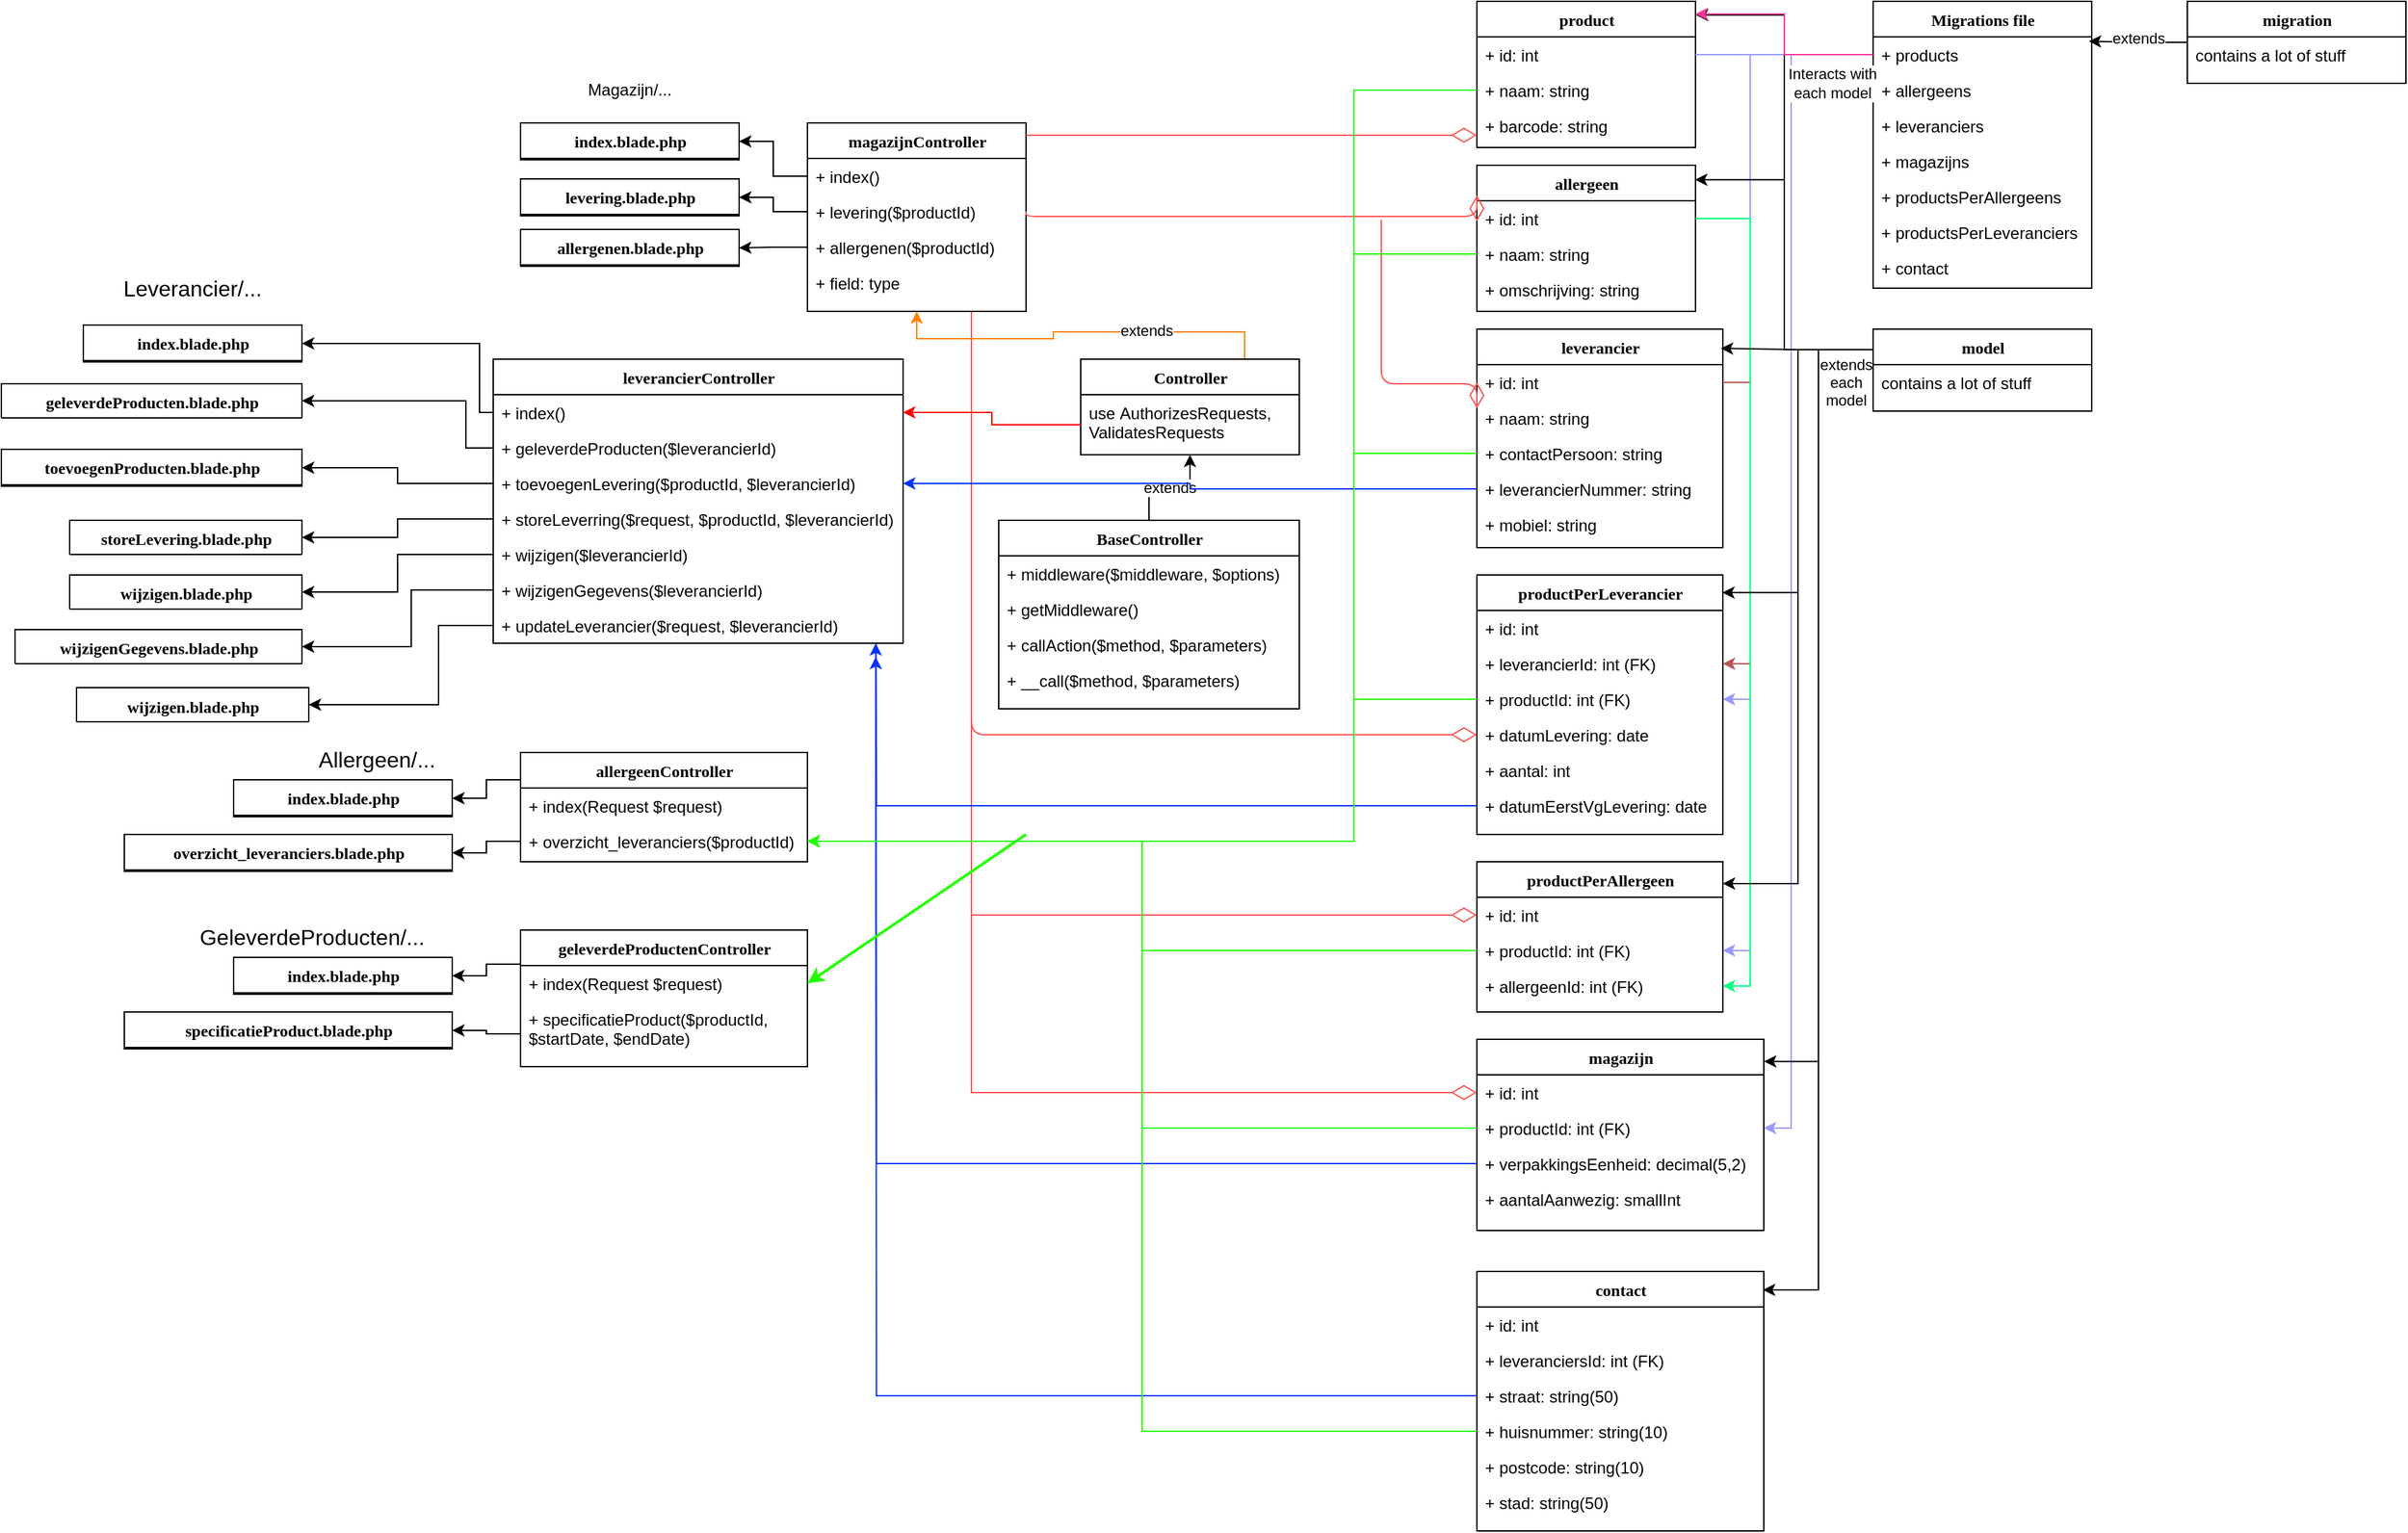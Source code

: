 <mxfile version="24.3.1" type="device">
  <diagram name="Page-1" id="9f46799a-70d6-7492-0946-bef42562c5a5">
    <mxGraphModel dx="3118" dy="1162" grid="1" gridSize="10" guides="1" tooltips="1" connect="1" arrows="1" fold="1" page="1" pageScale="1" pageWidth="1100" pageHeight="850" background="none" math="0" shadow="0">
      <root>
        <mxCell id="0" />
        <mxCell id="1" parent="0" />
        <mxCell id="xGp_RujmoBwHYuxVPwIh-23" style="edgeStyle=orthogonalEdgeStyle;rounded=1;orthogonalLoop=1;jettySize=auto;html=1;exitX=0.75;exitY=1;exitDx=0;exitDy=0;entryX=0;entryY=0.5;entryDx=0;entryDy=0;endArrow=diamondThin;endFill=0;endSize=16;fillColor=#f8cecc;strokeColor=#FF5252;" parent="1" source="78961159f06e98e8-17" target="xGp_RujmoBwHYuxVPwIh-20" edge="1">
          <mxGeometry relative="1" as="geometry" />
        </mxCell>
        <mxCell id="xGp_RujmoBwHYuxVPwIh-32" style="edgeStyle=orthogonalEdgeStyle;rounded=0;orthogonalLoop=1;jettySize=auto;html=1;exitX=0.75;exitY=1;exitDx=0;exitDy=0;endSize=16;endArrow=diamondThin;endFill=0;fillColor=#f8cecc;strokeColor=#FF5252;" parent="1" source="78961159f06e98e8-17" target="xGp_RujmoBwHYuxVPwIh-27" edge="1">
          <mxGeometry relative="1" as="geometry" />
        </mxCell>
        <mxCell id="xGp_RujmoBwHYuxVPwIh-40" style="edgeStyle=orthogonalEdgeStyle;rounded=0;orthogonalLoop=1;jettySize=auto;html=1;exitX=0.75;exitY=1;exitDx=0;exitDy=0;entryX=0;entryY=0.5;entryDx=0;entryDy=0;endSize=16;endArrow=diamondThin;endFill=0;fillColor=#f8cecc;strokeColor=#FF5252;" parent="1" source="78961159f06e98e8-17" target="xGp_RujmoBwHYuxVPwIh-36" edge="1">
          <mxGeometry relative="1" as="geometry" />
        </mxCell>
        <mxCell id="78961159f06e98e8-17" value="magazijnController" style="swimlane;html=1;fontStyle=1;align=center;verticalAlign=top;childLayout=stackLayout;horizontal=1;startSize=26;horizontalStack=0;resizeParent=1;resizeLast=0;collapsible=1;marginBottom=0;swimlaneFillColor=#ffffff;rounded=0;shadow=0;comic=0;labelBackgroundColor=none;strokeWidth=1;fillColor=none;fontFamily=Verdana;fontSize=12" parent="1" vertex="1">
          <mxGeometry x="-180" y="109" width="160" height="138" as="geometry" />
        </mxCell>
        <mxCell id="78961159f06e98e8-21" value="+ index()" style="text;html=1;strokeColor=none;fillColor=none;align=left;verticalAlign=top;spacingLeft=4;spacingRight=4;whiteSpace=wrap;overflow=hidden;rotatable=0;points=[[0,0.5],[1,0.5]];portConstraint=eastwest;" parent="78961159f06e98e8-17" vertex="1">
          <mxGeometry y="26" width="160" height="26" as="geometry" />
        </mxCell>
        <mxCell id="78961159f06e98e8-23" value="+ levering($productId)" style="text;html=1;strokeColor=none;fillColor=none;align=left;verticalAlign=top;spacingLeft=4;spacingRight=4;whiteSpace=wrap;overflow=hidden;rotatable=0;points=[[0,0.5],[1,0.5]];portConstraint=eastwest;" parent="78961159f06e98e8-17" vertex="1">
          <mxGeometry y="52" width="160" height="26" as="geometry" />
        </mxCell>
        <mxCell id="78961159f06e98e8-25" value="+&amp;nbsp;allergenen($productId)" style="text;html=1;strokeColor=none;fillColor=none;align=left;verticalAlign=top;spacingLeft=4;spacingRight=4;whiteSpace=wrap;overflow=hidden;rotatable=0;points=[[0,0.5],[1,0.5]];portConstraint=eastwest;" parent="78961159f06e98e8-17" vertex="1">
          <mxGeometry y="78" width="160" height="26" as="geometry" />
        </mxCell>
        <mxCell id="78961159f06e98e8-24" value="+ field: type" style="text;html=1;strokeColor=none;fillColor=none;align=left;verticalAlign=top;spacingLeft=4;spacingRight=4;whiteSpace=wrap;overflow=hidden;rotatable=0;points=[[0,0.5],[1,0.5]];portConstraint=eastwest;" parent="78961159f06e98e8-17" vertex="1">
          <mxGeometry y="104" width="160" height="26" as="geometry" />
        </mxCell>
        <mxCell id="78961159f06e98e8-30" value="product" style="swimlane;html=1;fontStyle=1;align=center;verticalAlign=top;childLayout=stackLayout;horizontal=1;startSize=26;horizontalStack=0;resizeParent=1;resizeLast=0;collapsible=1;marginBottom=0;swimlaneFillColor=#ffffff;rounded=0;shadow=0;comic=0;labelBackgroundColor=none;strokeWidth=1;fillColor=none;fontFamily=Verdana;fontSize=12" parent="1" vertex="1">
          <mxGeometry x="310" y="20" width="160" height="107" as="geometry" />
        </mxCell>
        <mxCell id="78961159f06e98e8-31" value="+ id: int" style="text;html=1;strokeColor=none;fillColor=none;align=left;verticalAlign=top;spacingLeft=4;spacingRight=4;whiteSpace=wrap;overflow=hidden;rotatable=0;points=[[0,0.5],[1,0.5]];portConstraint=eastwest;" parent="78961159f06e98e8-30" vertex="1">
          <mxGeometry y="26" width="160" height="26" as="geometry" />
        </mxCell>
        <mxCell id="78961159f06e98e8-32" value="+ naam: string" style="text;html=1;strokeColor=none;fillColor=none;align=left;verticalAlign=top;spacingLeft=4;spacingRight=4;whiteSpace=wrap;overflow=hidden;rotatable=0;points=[[0,0.5],[1,0.5]];portConstraint=eastwest;" parent="78961159f06e98e8-30" vertex="1">
          <mxGeometry y="52" width="160" height="26" as="geometry" />
        </mxCell>
        <mxCell id="78961159f06e98e8-33" value="+ barcode: string" style="text;html=1;strokeColor=none;fillColor=none;align=left;verticalAlign=top;spacingLeft=4;spacingRight=4;whiteSpace=wrap;overflow=hidden;rotatable=0;points=[[0,0.5],[1,0.5]];portConstraint=eastwest;" parent="78961159f06e98e8-30" vertex="1">
          <mxGeometry y="78" width="160" height="26" as="geometry" />
        </mxCell>
        <mxCell id="78961159f06e98e8-121" style="edgeStyle=elbowEdgeStyle;html=1;labelBackgroundColor=none;startFill=0;startSize=8;endArrow=diamondThin;endFill=0;endSize=16;fontFamily=Verdana;fontSize=12;elbow=vertical;fillColor=#f8cecc;strokeColor=#FF5252;" parent="1" source="78961159f06e98e8-17" target="78961159f06e98e8-30" edge="1">
          <mxGeometry relative="1" as="geometry">
            <mxPoint x="250" y="259.882" as="sourcePoint" />
          </mxGeometry>
        </mxCell>
        <mxCell id="xGp_RujmoBwHYuxVPwIh-2" value="allergeen" style="swimlane;html=1;fontStyle=1;align=center;verticalAlign=top;childLayout=stackLayout;horizontal=1;startSize=26;horizontalStack=0;resizeParent=1;resizeLast=0;collapsible=1;marginBottom=0;swimlaneFillColor=#ffffff;rounded=0;shadow=0;comic=0;labelBackgroundColor=none;strokeWidth=1;fillColor=none;fontFamily=Verdana;fontSize=12" parent="1" vertex="1">
          <mxGeometry x="310" y="140" width="160" height="107" as="geometry" />
        </mxCell>
        <mxCell id="xGp_RujmoBwHYuxVPwIh-3" value="+ id: int" style="text;html=1;strokeColor=none;fillColor=none;align=left;verticalAlign=top;spacingLeft=4;spacingRight=4;whiteSpace=wrap;overflow=hidden;rotatable=0;points=[[0,0.5],[1,0.5]];portConstraint=eastwest;" parent="xGp_RujmoBwHYuxVPwIh-2" vertex="1">
          <mxGeometry y="26" width="160" height="26" as="geometry" />
        </mxCell>
        <mxCell id="xGp_RujmoBwHYuxVPwIh-4" value="+ naam: string" style="text;html=1;strokeColor=none;fillColor=none;align=left;verticalAlign=top;spacingLeft=4;spacingRight=4;whiteSpace=wrap;overflow=hidden;rotatable=0;points=[[0,0.5],[1,0.5]];portConstraint=eastwest;" parent="xGp_RujmoBwHYuxVPwIh-2" vertex="1">
          <mxGeometry y="52" width="160" height="26" as="geometry" />
        </mxCell>
        <mxCell id="xGp_RujmoBwHYuxVPwIh-5" value="+ omschrijving: string" style="text;html=1;strokeColor=none;fillColor=none;align=left;verticalAlign=top;spacingLeft=4;spacingRight=4;whiteSpace=wrap;overflow=hidden;rotatable=0;points=[[0,0.5],[1,0.5]];portConstraint=eastwest;" parent="xGp_RujmoBwHYuxVPwIh-2" vertex="1">
          <mxGeometry y="78" width="160" height="26" as="geometry" />
        </mxCell>
        <mxCell id="xGp_RujmoBwHYuxVPwIh-8" style="edgeStyle=elbowEdgeStyle;html=1;labelBackgroundColor=none;startFill=0;startSize=8;endArrow=diamondThin;endFill=0;endSize=16;fontFamily=Verdana;fontSize=12;elbow=vertical;exitX=1;exitY=0.5;exitDx=0;exitDy=0;fillColor=#f8cecc;strokeColor=#FF5252;" parent="1" source="78961159f06e98e8-23" edge="1">
          <mxGeometry relative="1" as="geometry">
            <mxPoint x="250" y="181.08" as="sourcePoint" />
            <mxPoint x="310" y="181.08" as="targetPoint" />
          </mxGeometry>
        </mxCell>
        <mxCell id="xGp_RujmoBwHYuxVPwIh-9" value="leverancier" style="swimlane;html=1;fontStyle=1;align=center;verticalAlign=top;childLayout=stackLayout;horizontal=1;startSize=26;horizontalStack=0;resizeParent=1;resizeLast=0;collapsible=1;marginBottom=0;swimlaneFillColor=#ffffff;rounded=0;shadow=0;comic=0;labelBackgroundColor=none;strokeWidth=1;fillColor=none;fontFamily=Verdana;fontSize=12" parent="1" vertex="1">
          <mxGeometry x="310" y="260" width="180" height="160" as="geometry" />
        </mxCell>
        <mxCell id="xGp_RujmoBwHYuxVPwIh-10" value="+ id: int" style="text;html=1;strokeColor=none;fillColor=none;align=left;verticalAlign=top;spacingLeft=4;spacingRight=4;whiteSpace=wrap;overflow=hidden;rotatable=0;points=[[0,0.5],[1,0.5]];portConstraint=eastwest;" parent="xGp_RujmoBwHYuxVPwIh-9" vertex="1">
          <mxGeometry y="26" width="180" height="26" as="geometry" />
        </mxCell>
        <mxCell id="xGp_RujmoBwHYuxVPwIh-11" value="+ naam: string" style="text;html=1;strokeColor=none;fillColor=none;align=left;verticalAlign=top;spacingLeft=4;spacingRight=4;whiteSpace=wrap;overflow=hidden;rotatable=0;points=[[0,0.5],[1,0.5]];portConstraint=eastwest;" parent="xGp_RujmoBwHYuxVPwIh-9" vertex="1">
          <mxGeometry y="52" width="180" height="26" as="geometry" />
        </mxCell>
        <mxCell id="xGp_RujmoBwHYuxVPwIh-12" value="+ contactPersoon: string" style="text;html=1;strokeColor=none;fillColor=none;align=left;verticalAlign=top;spacingLeft=4;spacingRight=4;whiteSpace=wrap;overflow=hidden;rotatable=0;points=[[0,0.5],[1,0.5]];portConstraint=eastwest;" parent="xGp_RujmoBwHYuxVPwIh-9" vertex="1">
          <mxGeometry y="78" width="180" height="26" as="geometry" />
        </mxCell>
        <mxCell id="xGp_RujmoBwHYuxVPwIh-14" value="+ leverancierNummer: string" style="text;html=1;strokeColor=none;fillColor=none;align=left;verticalAlign=top;spacingLeft=4;spacingRight=4;whiteSpace=wrap;overflow=hidden;rotatable=0;points=[[0,0.5],[1,0.5]];portConstraint=eastwest;" parent="xGp_RujmoBwHYuxVPwIh-9" vertex="1">
          <mxGeometry y="104" width="180" height="26" as="geometry" />
        </mxCell>
        <mxCell id="xGp_RujmoBwHYuxVPwIh-15" value="+ mobiel: string" style="text;html=1;strokeColor=none;fillColor=none;align=left;verticalAlign=top;spacingLeft=4;spacingRight=4;whiteSpace=wrap;overflow=hidden;rotatable=0;points=[[0,0.5],[1,0.5]];portConstraint=eastwest;" parent="xGp_RujmoBwHYuxVPwIh-9" vertex="1">
          <mxGeometry y="130" width="180" height="26" as="geometry" />
        </mxCell>
        <mxCell id="xGp_RujmoBwHYuxVPwIh-13" style="edgeStyle=elbowEdgeStyle;html=1;labelBackgroundColor=none;startFill=0;startSize=8;endArrow=diamondThin;endFill=0;endSize=16;fontFamily=Verdana;fontSize=12;elbow=vertical;entryX=0;entryY=0.5;entryDx=0;entryDy=0;fillColor=#f8cecc;strokeColor=#FF5252;" parent="1" target="xGp_RujmoBwHYuxVPwIh-10" edge="1">
          <mxGeometry relative="1" as="geometry">
            <mxPoint x="240" y="180" as="sourcePoint" />
            <mxPoint x="300" y="221" as="targetPoint" />
            <Array as="points">
              <mxPoint x="260" y="300" />
            </Array>
          </mxGeometry>
        </mxCell>
        <mxCell id="xGp_RujmoBwHYuxVPwIh-16" value="productPerLeverancier" style="swimlane;html=1;fontStyle=1;align=center;verticalAlign=top;childLayout=stackLayout;horizontal=1;startSize=26;horizontalStack=0;resizeParent=1;resizeLast=0;collapsible=1;marginBottom=0;swimlaneFillColor=#ffffff;rounded=0;shadow=0;comic=0;labelBackgroundColor=none;strokeWidth=1;fillColor=none;fontFamily=Verdana;fontSize=12" parent="1" vertex="1">
          <mxGeometry x="310" y="440" width="180" height="190" as="geometry" />
        </mxCell>
        <mxCell id="xGp_RujmoBwHYuxVPwIh-17" value="+ id: int" style="text;html=1;strokeColor=none;fillColor=none;align=left;verticalAlign=top;spacingLeft=4;spacingRight=4;whiteSpace=wrap;overflow=hidden;rotatable=0;points=[[0,0.5],[1,0.5]];portConstraint=eastwest;" parent="xGp_RujmoBwHYuxVPwIh-16" vertex="1">
          <mxGeometry y="26" width="180" height="26" as="geometry" />
        </mxCell>
        <mxCell id="xGp_RujmoBwHYuxVPwIh-18" value="+ leverancierId: int (FK)" style="text;html=1;strokeColor=none;fillColor=none;align=left;verticalAlign=top;spacingLeft=4;spacingRight=4;whiteSpace=wrap;overflow=hidden;rotatable=0;points=[[0,0.5],[1,0.5]];portConstraint=eastwest;" parent="xGp_RujmoBwHYuxVPwIh-16" vertex="1">
          <mxGeometry y="52" width="180" height="26" as="geometry" />
        </mxCell>
        <mxCell id="xGp_RujmoBwHYuxVPwIh-19" value="+ productId: int (FK)" style="text;html=1;strokeColor=none;fillColor=none;align=left;verticalAlign=top;spacingLeft=4;spacingRight=4;whiteSpace=wrap;overflow=hidden;rotatable=0;points=[[0,0.5],[1,0.5]];portConstraint=eastwest;" parent="xGp_RujmoBwHYuxVPwIh-16" vertex="1">
          <mxGeometry y="78" width="180" height="26" as="geometry" />
        </mxCell>
        <mxCell id="xGp_RujmoBwHYuxVPwIh-20" value="+ datumLevering: date" style="text;html=1;strokeColor=none;fillColor=none;align=left;verticalAlign=top;spacingLeft=4;spacingRight=4;whiteSpace=wrap;overflow=hidden;rotatable=0;points=[[0,0.5],[1,0.5]];portConstraint=eastwest;" parent="xGp_RujmoBwHYuxVPwIh-16" vertex="1">
          <mxGeometry y="104" width="180" height="26" as="geometry" />
        </mxCell>
        <mxCell id="xGp_RujmoBwHYuxVPwIh-21" value="+ aantal: int" style="text;html=1;strokeColor=none;fillColor=none;align=left;verticalAlign=top;spacingLeft=4;spacingRight=4;whiteSpace=wrap;overflow=hidden;rotatable=0;points=[[0,0.5],[1,0.5]];portConstraint=eastwest;" parent="xGp_RujmoBwHYuxVPwIh-16" vertex="1">
          <mxGeometry y="130" width="180" height="26" as="geometry" />
        </mxCell>
        <mxCell id="QDwGfWychzL0C4eUFylp-11" style="edgeStyle=orthogonalEdgeStyle;rounded=0;orthogonalLoop=1;jettySize=auto;html=1;exitX=0;exitY=0.5;exitDx=0;exitDy=0;strokeColor=#0033ff;" parent="xGp_RujmoBwHYuxVPwIh-16" source="xGp_RujmoBwHYuxVPwIh-22" edge="1">
          <mxGeometry relative="1" as="geometry">
            <mxPoint x="-440" y="-20" as="targetPoint" />
          </mxGeometry>
        </mxCell>
        <mxCell id="xGp_RujmoBwHYuxVPwIh-22" value="+ datumEerstVgLevering: date" style="text;html=1;strokeColor=none;fillColor=none;align=left;verticalAlign=top;spacingLeft=4;spacingRight=4;whiteSpace=wrap;overflow=hidden;rotatable=0;points=[[0,0.5],[1,0.5]];portConstraint=eastwest;" parent="xGp_RujmoBwHYuxVPwIh-16" vertex="1">
          <mxGeometry y="156" width="180" height="26" as="geometry" />
        </mxCell>
        <mxCell id="xGp_RujmoBwHYuxVPwIh-24" style="edgeStyle=orthogonalEdgeStyle;rounded=0;orthogonalLoop=1;jettySize=auto;html=1;exitX=1;exitY=0.5;exitDx=0;exitDy=0;entryX=1;entryY=0.5;entryDx=0;entryDy=0;fillColor=#f8cecc;strokeColor=#b85450;" parent="1" source="xGp_RujmoBwHYuxVPwIh-10" target="xGp_RujmoBwHYuxVPwIh-18" edge="1">
          <mxGeometry relative="1" as="geometry" />
        </mxCell>
        <mxCell id="xGp_RujmoBwHYuxVPwIh-25" style="edgeStyle=orthogonalEdgeStyle;rounded=0;orthogonalLoop=1;jettySize=auto;html=1;exitX=1;exitY=0.5;exitDx=0;exitDy=0;entryX=1;entryY=0.5;entryDx=0;entryDy=0;strokeColor=#9999FF;" parent="1" source="78961159f06e98e8-31" target="xGp_RujmoBwHYuxVPwIh-19" edge="1">
          <mxGeometry relative="1" as="geometry" />
        </mxCell>
        <mxCell id="xGp_RujmoBwHYuxVPwIh-26" value="productPerAllergeen" style="swimlane;html=1;fontStyle=1;align=center;verticalAlign=top;childLayout=stackLayout;horizontal=1;startSize=26;horizontalStack=0;resizeParent=1;resizeLast=0;collapsible=1;marginBottom=0;swimlaneFillColor=#ffffff;rounded=0;shadow=0;comic=0;labelBackgroundColor=none;strokeWidth=1;fillColor=none;fontFamily=Verdana;fontSize=12" parent="1" vertex="1">
          <mxGeometry x="310" y="650" width="180" height="110" as="geometry" />
        </mxCell>
        <mxCell id="xGp_RujmoBwHYuxVPwIh-27" value="+ id: int" style="text;html=1;strokeColor=none;fillColor=none;align=left;verticalAlign=top;spacingLeft=4;spacingRight=4;whiteSpace=wrap;overflow=hidden;rotatable=0;points=[[0,0.5],[1,0.5]];portConstraint=eastwest;" parent="xGp_RujmoBwHYuxVPwIh-26" vertex="1">
          <mxGeometry y="26" width="180" height="26" as="geometry" />
        </mxCell>
        <mxCell id="xGp_RujmoBwHYuxVPwIh-28" value="+ productId: int (FK)" style="text;html=1;strokeColor=none;fillColor=none;align=left;verticalAlign=top;spacingLeft=4;spacingRight=4;whiteSpace=wrap;overflow=hidden;rotatable=0;points=[[0,0.5],[1,0.5]];portConstraint=eastwest;" parent="xGp_RujmoBwHYuxVPwIh-26" vertex="1">
          <mxGeometry y="52" width="180" height="26" as="geometry" />
        </mxCell>
        <mxCell id="xGp_RujmoBwHYuxVPwIh-29" value="+ allergeenId: int (FK)" style="text;html=1;strokeColor=none;fillColor=none;align=left;verticalAlign=top;spacingLeft=4;spacingRight=4;whiteSpace=wrap;overflow=hidden;rotatable=0;points=[[0,0.5],[1,0.5]];portConstraint=eastwest;" parent="xGp_RujmoBwHYuxVPwIh-26" vertex="1">
          <mxGeometry y="78" width="180" height="26" as="geometry" />
        </mxCell>
        <mxCell id="xGp_RujmoBwHYuxVPwIh-33" style="edgeStyle=orthogonalEdgeStyle;rounded=0;orthogonalLoop=1;jettySize=auto;html=1;exitX=1;exitY=0.5;exitDx=0;exitDy=0;entryX=1;entryY=0.5;entryDx=0;entryDy=0;strokeColor=#9999FF;" parent="1" source="78961159f06e98e8-31" target="xGp_RujmoBwHYuxVPwIh-28" edge="1">
          <mxGeometry relative="1" as="geometry" />
        </mxCell>
        <mxCell id="xGp_RujmoBwHYuxVPwIh-34" style="edgeStyle=orthogonalEdgeStyle;rounded=0;orthogonalLoop=1;jettySize=auto;html=1;exitX=1;exitY=0.5;exitDx=0;exitDy=0;entryX=1;entryY=0.5;entryDx=0;entryDy=0;strokeColor=#00FF80;" parent="1" source="xGp_RujmoBwHYuxVPwIh-3" target="xGp_RujmoBwHYuxVPwIh-29" edge="1">
          <mxGeometry relative="1" as="geometry" />
        </mxCell>
        <mxCell id="xGp_RujmoBwHYuxVPwIh-35" value="magazijn" style="swimlane;html=1;fontStyle=1;align=center;verticalAlign=top;childLayout=stackLayout;horizontal=1;startSize=26;horizontalStack=0;resizeParent=1;resizeLast=0;collapsible=1;marginBottom=0;swimlaneFillColor=#ffffff;rounded=0;shadow=0;comic=0;labelBackgroundColor=none;strokeWidth=1;fillColor=none;fontFamily=Verdana;fontSize=12" parent="1" vertex="1">
          <mxGeometry x="310" y="780" width="210" height="140" as="geometry" />
        </mxCell>
        <mxCell id="xGp_RujmoBwHYuxVPwIh-36" value="+ id: int" style="text;html=1;strokeColor=none;fillColor=none;align=left;verticalAlign=top;spacingLeft=4;spacingRight=4;whiteSpace=wrap;overflow=hidden;rotatable=0;points=[[0,0.5],[1,0.5]];portConstraint=eastwest;" parent="xGp_RujmoBwHYuxVPwIh-35" vertex="1">
          <mxGeometry y="26" width="210" height="26" as="geometry" />
        </mxCell>
        <mxCell id="xGp_RujmoBwHYuxVPwIh-37" value="+ productId: int (FK)" style="text;html=1;strokeColor=none;fillColor=none;align=left;verticalAlign=top;spacingLeft=4;spacingRight=4;whiteSpace=wrap;overflow=hidden;rotatable=0;points=[[0,0.5],[1,0.5]];portConstraint=eastwest;" parent="xGp_RujmoBwHYuxVPwIh-35" vertex="1">
          <mxGeometry y="52" width="210" height="26" as="geometry" />
        </mxCell>
        <mxCell id="QDwGfWychzL0C4eUFylp-12" style="edgeStyle=orthogonalEdgeStyle;rounded=0;orthogonalLoop=1;jettySize=auto;html=1;exitX=0;exitY=0.5;exitDx=0;exitDy=0;strokeColor=#0033ff;" parent="xGp_RujmoBwHYuxVPwIh-35" source="xGp_RujmoBwHYuxVPwIh-38" edge="1">
          <mxGeometry relative="1" as="geometry">
            <mxPoint x="-440" y="-290" as="targetPoint" />
          </mxGeometry>
        </mxCell>
        <mxCell id="xGp_RujmoBwHYuxVPwIh-38" value="+ verpakkingsEenheid: decimal(5,2)" style="text;html=1;strokeColor=none;fillColor=none;align=left;verticalAlign=top;spacingLeft=4;spacingRight=4;whiteSpace=wrap;overflow=hidden;rotatable=0;points=[[0,0.5],[1,0.5]];portConstraint=eastwest;" parent="xGp_RujmoBwHYuxVPwIh-35" vertex="1">
          <mxGeometry y="78" width="210" height="26" as="geometry" />
        </mxCell>
        <mxCell id="xGp_RujmoBwHYuxVPwIh-39" value="+ aantalAanwezig: smallInt" style="text;html=1;strokeColor=none;fillColor=none;align=left;verticalAlign=top;spacingLeft=4;spacingRight=4;whiteSpace=wrap;overflow=hidden;rotatable=0;points=[[0,0.5],[1,0.5]];portConstraint=eastwest;" parent="xGp_RujmoBwHYuxVPwIh-35" vertex="1">
          <mxGeometry y="104" width="210" height="26" as="geometry" />
        </mxCell>
        <mxCell id="xGp_RujmoBwHYuxVPwIh-41" style="edgeStyle=orthogonalEdgeStyle;rounded=0;orthogonalLoop=1;jettySize=auto;html=1;exitX=1;exitY=0.5;exitDx=0;exitDy=0;entryX=1;entryY=0.5;entryDx=0;entryDy=0;strokeColor=#9999FF;" parent="1" source="78961159f06e98e8-31" target="xGp_RujmoBwHYuxVPwIh-37" edge="1">
          <mxGeometry relative="1" as="geometry" />
        </mxCell>
        <mxCell id="xGp_RujmoBwHYuxVPwIh-42" value="index.blade.php" style="swimlane;html=1;fontStyle=1;align=center;verticalAlign=top;childLayout=stackLayout;horizontal=1;startSize=26;horizontalStack=0;resizeParent=1;resizeLast=0;collapsible=1;marginBottom=0;swimlaneFillColor=#ffffff;rounded=0;shadow=0;comic=0;labelBackgroundColor=none;strokeWidth=1;fillColor=none;fontFamily=Verdana;fontSize=12" parent="1" vertex="1">
          <mxGeometry x="-390" y="109" width="160" height="27" as="geometry" />
        </mxCell>
        <mxCell id="xGp_RujmoBwHYuxVPwIh-47" style="edgeStyle=orthogonalEdgeStyle;rounded=0;orthogonalLoop=1;jettySize=auto;html=1;exitX=0;exitY=0.5;exitDx=0;exitDy=0;entryX=1;entryY=0.5;entryDx=0;entryDy=0;" parent="1" source="78961159f06e98e8-21" target="xGp_RujmoBwHYuxVPwIh-42" edge="1">
          <mxGeometry relative="1" as="geometry" />
        </mxCell>
        <mxCell id="xGp_RujmoBwHYuxVPwIh-49" value="levering.blade.php" style="swimlane;html=1;fontStyle=1;align=center;verticalAlign=top;childLayout=stackLayout;horizontal=1;startSize=26;horizontalStack=0;resizeParent=1;resizeLast=0;collapsible=1;marginBottom=0;swimlaneFillColor=#ffffff;rounded=0;shadow=0;comic=0;labelBackgroundColor=none;strokeWidth=1;fillColor=none;fontFamily=Verdana;fontSize=12" parent="1" vertex="1">
          <mxGeometry x="-390" y="150" width="160" height="27" as="geometry" />
        </mxCell>
        <mxCell id="xGp_RujmoBwHYuxVPwIh-50" value="allergenen.blade.php" style="swimlane;html=1;fontStyle=1;align=center;verticalAlign=top;childLayout=stackLayout;horizontal=1;startSize=26;horizontalStack=0;resizeParent=1;resizeLast=0;collapsible=1;marginBottom=0;swimlaneFillColor=#ffffff;rounded=0;shadow=0;comic=0;labelBackgroundColor=none;strokeWidth=1;fillColor=none;fontFamily=Verdana;fontSize=12" parent="1" vertex="1">
          <mxGeometry x="-390" y="187" width="160" height="27" as="geometry" />
        </mxCell>
        <mxCell id="xGp_RujmoBwHYuxVPwIh-51" style="edgeStyle=orthogonalEdgeStyle;rounded=0;orthogonalLoop=1;jettySize=auto;html=1;exitX=0;exitY=0.5;exitDx=0;exitDy=0;entryX=1;entryY=0.5;entryDx=0;entryDy=0;" parent="1" source="78961159f06e98e8-23" target="xGp_RujmoBwHYuxVPwIh-49" edge="1">
          <mxGeometry relative="1" as="geometry" />
        </mxCell>
        <mxCell id="xGp_RujmoBwHYuxVPwIh-52" style="edgeStyle=orthogonalEdgeStyle;rounded=0;orthogonalLoop=1;jettySize=auto;html=1;exitX=0;exitY=0.5;exitDx=0;exitDy=0;entryX=1;entryY=0.5;entryDx=0;entryDy=0;" parent="1" source="78961159f06e98e8-25" target="xGp_RujmoBwHYuxVPwIh-50" edge="1">
          <mxGeometry relative="1" as="geometry" />
        </mxCell>
        <mxCell id="xGp_RujmoBwHYuxVPwIh-58" style="edgeStyle=orthogonalEdgeStyle;rounded=0;orthogonalLoop=1;jettySize=auto;html=1;exitX=0.75;exitY=0;exitDx=0;exitDy=0;entryX=0.5;entryY=1;entryDx=0;entryDy=0;strokeColor=#FF8000;" parent="1" source="xGp_RujmoBwHYuxVPwIh-53" target="78961159f06e98e8-17" edge="1">
          <mxGeometry relative="1" as="geometry" />
        </mxCell>
        <mxCell id="xGp_RujmoBwHYuxVPwIh-59" value="extends" style="edgeLabel;html=1;align=center;verticalAlign=middle;resizable=0;points=[];" parent="xGp_RujmoBwHYuxVPwIh-58" vertex="1" connectable="0">
          <mxGeometry x="-0.354" y="-1" relative="1" as="geometry">
            <mxPoint as="offset" />
          </mxGeometry>
        </mxCell>
        <mxCell id="xGp_RujmoBwHYuxVPwIh-53" value="Controller" style="swimlane;html=1;fontStyle=1;align=center;verticalAlign=top;childLayout=stackLayout;horizontal=1;startSize=26;horizontalStack=0;resizeParent=1;resizeLast=0;collapsible=1;marginBottom=0;swimlaneFillColor=#ffffff;rounded=0;shadow=0;comic=0;labelBackgroundColor=none;strokeWidth=1;fillColor=none;fontFamily=Verdana;fontSize=12" parent="1" vertex="1">
          <mxGeometry x="20" y="282" width="160" height="70" as="geometry" />
        </mxCell>
        <mxCell id="xGp_RujmoBwHYuxVPwIh-70" value="use&amp;nbsp;AuthorizesRequests,&lt;br&gt;ValidatesRequests" style="text;html=1;strokeColor=none;fillColor=none;align=left;verticalAlign=top;spacingLeft=4;spacingRight=4;whiteSpace=wrap;overflow=hidden;rotatable=0;points=[[0,0.5],[1,0.5]];portConstraint=eastwest;" parent="xGp_RujmoBwHYuxVPwIh-53" vertex="1">
          <mxGeometry y="26" width="160" height="44" as="geometry" />
        </mxCell>
        <mxCell id="xGp_RujmoBwHYuxVPwIh-62" style="edgeStyle=orthogonalEdgeStyle;rounded=0;orthogonalLoop=1;jettySize=auto;html=1;exitX=0.5;exitY=0;exitDx=0;exitDy=0;entryX=0.5;entryY=1;entryDx=0;entryDy=0;" parent="1" source="xGp_RujmoBwHYuxVPwIh-61" target="xGp_RujmoBwHYuxVPwIh-53" edge="1">
          <mxGeometry relative="1" as="geometry" />
        </mxCell>
        <mxCell id="xGp_RujmoBwHYuxVPwIh-63" value="extends" style="edgeLabel;html=1;align=center;verticalAlign=middle;resizable=0;points=[];" parent="xGp_RujmoBwHYuxVPwIh-62" vertex="1" connectable="0">
          <mxGeometry x="-0.002" relative="1" as="geometry">
            <mxPoint as="offset" />
          </mxGeometry>
        </mxCell>
        <mxCell id="xGp_RujmoBwHYuxVPwIh-61" value="BaseController" style="swimlane;html=1;fontStyle=1;align=center;verticalAlign=top;childLayout=stackLayout;horizontal=1;startSize=26;horizontalStack=0;resizeParent=1;resizeLast=0;collapsible=1;marginBottom=0;swimlaneFillColor=#ffffff;rounded=0;shadow=0;comic=0;labelBackgroundColor=none;strokeWidth=1;fillColor=none;fontFamily=Verdana;fontSize=12" parent="1" vertex="1">
          <mxGeometry x="-40" y="400" width="220" height="138" as="geometry" />
        </mxCell>
        <mxCell id="xGp_RujmoBwHYuxVPwIh-65" value="+ middleware($middleware, $options)" style="text;html=1;strokeColor=none;fillColor=none;align=left;verticalAlign=top;spacingLeft=4;spacingRight=4;whiteSpace=wrap;overflow=hidden;rotatable=0;points=[[0,0.5],[1,0.5]];portConstraint=eastwest;" parent="xGp_RujmoBwHYuxVPwIh-61" vertex="1">
          <mxGeometry y="26" width="220" height="26" as="geometry" />
        </mxCell>
        <mxCell id="xGp_RujmoBwHYuxVPwIh-66" value="+&amp;nbsp;getMiddleware&lt;span style=&quot;background-color: initial;&quot;&gt;()&lt;/span&gt;" style="text;html=1;strokeColor=none;fillColor=none;align=left;verticalAlign=top;spacingLeft=4;spacingRight=4;whiteSpace=wrap;overflow=hidden;rotatable=0;points=[[0,0.5],[1,0.5]];portConstraint=eastwest;" parent="xGp_RujmoBwHYuxVPwIh-61" vertex="1">
          <mxGeometry y="52" width="220" height="26" as="geometry" />
        </mxCell>
        <mxCell id="xGp_RujmoBwHYuxVPwIh-67" value="+&amp;nbsp;callAction&lt;span style=&quot;background-color: initial;&quot;&gt;($method, $parameters)&lt;/span&gt;" style="text;html=1;strokeColor=none;fillColor=none;align=left;verticalAlign=top;spacingLeft=4;spacingRight=4;whiteSpace=wrap;overflow=hidden;rotatable=0;points=[[0,0.5],[1,0.5]];portConstraint=eastwest;" parent="xGp_RujmoBwHYuxVPwIh-61" vertex="1">
          <mxGeometry y="78" width="220" height="26" as="geometry" />
        </mxCell>
        <mxCell id="xGp_RujmoBwHYuxVPwIh-68" value="+&amp;nbsp;__call&lt;span style=&quot;background-color: initial;&quot;&gt;($method, $parameters)&lt;/span&gt;" style="text;html=1;strokeColor=none;fillColor=none;align=left;verticalAlign=top;spacingLeft=4;spacingRight=4;whiteSpace=wrap;overflow=hidden;rotatable=0;points=[[0,0.5],[1,0.5]];portConstraint=eastwest;" parent="xGp_RujmoBwHYuxVPwIh-61" vertex="1">
          <mxGeometry y="104" width="220" height="26" as="geometry" />
        </mxCell>
        <mxCell id="xGp_RujmoBwHYuxVPwIh-83" style="edgeStyle=orthogonalEdgeStyle;rounded=0;orthogonalLoop=1;jettySize=auto;html=1;exitX=0;exitY=0.25;exitDx=0;exitDy=0;entryX=1.002;entryY=0.093;entryDx=0;entryDy=0;entryPerimeter=0;" parent="1" source="xGp_RujmoBwHYuxVPwIh-73" target="78961159f06e98e8-30" edge="1">
          <mxGeometry relative="1" as="geometry" />
        </mxCell>
        <mxCell id="xGp_RujmoBwHYuxVPwIh-84" style="edgeStyle=orthogonalEdgeStyle;rounded=0;orthogonalLoop=1;jettySize=auto;html=1;exitX=0;exitY=0.25;exitDx=0;exitDy=0;entryX=0.998;entryY=0.099;entryDx=0;entryDy=0;entryPerimeter=0;" parent="1" source="xGp_RujmoBwHYuxVPwIh-73" target="xGp_RujmoBwHYuxVPwIh-2" edge="1">
          <mxGeometry relative="1" as="geometry" />
        </mxCell>
        <mxCell id="xGp_RujmoBwHYuxVPwIh-85" style="edgeStyle=orthogonalEdgeStyle;rounded=0;orthogonalLoop=1;jettySize=auto;html=1;exitX=0;exitY=0.25;exitDx=0;exitDy=0;entryX=0.992;entryY=0.088;entryDx=0;entryDy=0;entryPerimeter=0;" parent="1" source="xGp_RujmoBwHYuxVPwIh-73" target="xGp_RujmoBwHYuxVPwIh-9" edge="1">
          <mxGeometry relative="1" as="geometry" />
        </mxCell>
        <mxCell id="xGp_RujmoBwHYuxVPwIh-86" style="edgeStyle=orthogonalEdgeStyle;rounded=0;orthogonalLoop=1;jettySize=auto;html=1;exitX=0;exitY=0.25;exitDx=0;exitDy=0;entryX=0.998;entryY=0.068;entryDx=0;entryDy=0;entryPerimeter=0;" parent="1" source="xGp_RujmoBwHYuxVPwIh-73" target="xGp_RujmoBwHYuxVPwIh-16" edge="1">
          <mxGeometry relative="1" as="geometry" />
        </mxCell>
        <mxCell id="xGp_RujmoBwHYuxVPwIh-87" style="edgeStyle=orthogonalEdgeStyle;rounded=0;orthogonalLoop=1;jettySize=auto;html=1;exitX=0;exitY=0.25;exitDx=0;exitDy=0;entryX=1;entryY=0.145;entryDx=0;entryDy=0;entryPerimeter=0;" parent="1" source="xGp_RujmoBwHYuxVPwIh-73" target="xGp_RujmoBwHYuxVPwIh-26" edge="1">
          <mxGeometry relative="1" as="geometry" />
        </mxCell>
        <mxCell id="xGp_RujmoBwHYuxVPwIh-88" style="edgeStyle=orthogonalEdgeStyle;rounded=0;orthogonalLoop=1;jettySize=auto;html=1;exitX=0;exitY=0.25;exitDx=0;exitDy=0;entryX=1.001;entryY=0.116;entryDx=0;entryDy=0;entryPerimeter=0;" parent="1" source="xGp_RujmoBwHYuxVPwIh-73" target="xGp_RujmoBwHYuxVPwIh-35" edge="1">
          <mxGeometry relative="1" as="geometry" />
        </mxCell>
        <mxCell id="xGp_RujmoBwHYuxVPwIh-89" value="extends&lt;div&gt;each&lt;/div&gt;&lt;div&gt;model&lt;/div&gt;" style="edgeLabel;html=1;align=center;verticalAlign=middle;resizable=0;points=[];" parent="xGp_RujmoBwHYuxVPwIh-88" vertex="1" connectable="0">
          <mxGeometry x="-0.934" y="-2" relative="1" as="geometry">
            <mxPoint y="26" as="offset" />
          </mxGeometry>
        </mxCell>
        <mxCell id="q14T2YNb-Sghab3Dd8TT-18" style="edgeStyle=orthogonalEdgeStyle;rounded=0;orthogonalLoop=1;jettySize=auto;html=1;exitX=0;exitY=0.25;exitDx=0;exitDy=0;entryX=0.997;entryY=0.071;entryDx=0;entryDy=0;entryPerimeter=0;" parent="1" source="xGp_RujmoBwHYuxVPwIh-73" target="q14T2YNb-Sghab3Dd8TT-10" edge="1">
          <mxGeometry relative="1" as="geometry" />
        </mxCell>
        <mxCell id="xGp_RujmoBwHYuxVPwIh-73" value="model" style="swimlane;html=1;fontStyle=1;align=center;verticalAlign=top;childLayout=stackLayout;horizontal=1;startSize=26;horizontalStack=0;resizeParent=1;resizeLast=0;collapsible=1;marginBottom=0;swimlaneFillColor=#ffffff;rounded=0;shadow=0;comic=0;labelBackgroundColor=none;strokeWidth=1;fillColor=none;fontFamily=Verdana;fontSize=12" parent="1" vertex="1">
          <mxGeometry x="600" y="260" width="160" height="60" as="geometry" />
        </mxCell>
        <mxCell id="xGp_RujmoBwHYuxVPwIh-74" value="contains a lot of stuff" style="text;html=1;strokeColor=none;fillColor=none;align=left;verticalAlign=top;spacingLeft=4;spacingRight=4;whiteSpace=wrap;overflow=hidden;rotatable=0;points=[[0,0.5],[1,0.5]];portConstraint=eastwest;" parent="xGp_RujmoBwHYuxVPwIh-73" vertex="1">
          <mxGeometry y="26" width="160" height="26" as="geometry" />
        </mxCell>
        <mxCell id="xGp_RujmoBwHYuxVPwIh-90" value="Migrations file" style="swimlane;html=1;fontStyle=1;align=center;verticalAlign=top;childLayout=stackLayout;horizontal=1;startSize=26;horizontalStack=0;resizeParent=1;resizeLast=0;collapsible=1;marginBottom=0;swimlaneFillColor=#ffffff;rounded=0;shadow=0;comic=0;labelBackgroundColor=none;strokeWidth=1;fillColor=none;fontFamily=Verdana;fontSize=12" parent="1" vertex="1">
          <mxGeometry x="600" y="20" width="160" height="210" as="geometry" />
        </mxCell>
        <mxCell id="xGp_RujmoBwHYuxVPwIh-91" value="+ products" style="text;html=1;strokeColor=none;fillColor=none;align=left;verticalAlign=top;spacingLeft=4;spacingRight=4;whiteSpace=wrap;overflow=hidden;rotatable=0;points=[[0,0.5],[1,0.5]];portConstraint=eastwest;" parent="xGp_RujmoBwHYuxVPwIh-90" vertex="1">
          <mxGeometry y="26" width="160" height="26" as="geometry" />
        </mxCell>
        <mxCell id="xGp_RujmoBwHYuxVPwIh-92" value="+ allergeens" style="text;html=1;strokeColor=none;fillColor=none;align=left;verticalAlign=top;spacingLeft=4;spacingRight=4;whiteSpace=wrap;overflow=hidden;rotatable=0;points=[[0,0.5],[1,0.5]];portConstraint=eastwest;" parent="xGp_RujmoBwHYuxVPwIh-90" vertex="1">
          <mxGeometry y="52" width="160" height="26" as="geometry" />
        </mxCell>
        <mxCell id="xGp_RujmoBwHYuxVPwIh-93" value="+ leveranciers" style="text;html=1;strokeColor=none;fillColor=none;align=left;verticalAlign=top;spacingLeft=4;spacingRight=4;whiteSpace=wrap;overflow=hidden;rotatable=0;points=[[0,0.5],[1,0.5]];portConstraint=eastwest;" parent="xGp_RujmoBwHYuxVPwIh-90" vertex="1">
          <mxGeometry y="78" width="160" height="26" as="geometry" />
        </mxCell>
        <mxCell id="xGp_RujmoBwHYuxVPwIh-94" value="+&amp;nbsp;magazijns" style="text;html=1;strokeColor=none;fillColor=none;align=left;verticalAlign=top;spacingLeft=4;spacingRight=4;whiteSpace=wrap;overflow=hidden;rotatable=0;points=[[0,0.5],[1,0.5]];portConstraint=eastwest;" parent="xGp_RujmoBwHYuxVPwIh-90" vertex="1">
          <mxGeometry y="104" width="160" height="26" as="geometry" />
        </mxCell>
        <mxCell id="xGp_RujmoBwHYuxVPwIh-95" value="+&amp;nbsp;productsPerAllergeens" style="text;html=1;strokeColor=none;fillColor=none;align=left;verticalAlign=top;spacingLeft=4;spacingRight=4;whiteSpace=wrap;overflow=hidden;rotatable=0;points=[[0,0.5],[1,0.5]];portConstraint=eastwest;" parent="xGp_RujmoBwHYuxVPwIh-90" vertex="1">
          <mxGeometry y="130" width="160" height="26" as="geometry" />
        </mxCell>
        <mxCell id="xGp_RujmoBwHYuxVPwIh-96" value="+&amp;nbsp;productsPerLeveranciers" style="text;html=1;strokeColor=none;fillColor=none;align=left;verticalAlign=top;spacingLeft=4;spacingRight=4;whiteSpace=wrap;overflow=hidden;rotatable=0;points=[[0,0.5],[1,0.5]];portConstraint=eastwest;" parent="xGp_RujmoBwHYuxVPwIh-90" vertex="1">
          <mxGeometry y="156" width="160" height="26" as="geometry" />
        </mxCell>
        <mxCell id="q14T2YNb-Sghab3Dd8TT-20" value="+ contact" style="text;html=1;strokeColor=none;fillColor=none;align=left;verticalAlign=top;spacingLeft=4;spacingRight=4;whiteSpace=wrap;overflow=hidden;rotatable=0;points=[[0,0.5],[1,0.5]];portConstraint=eastwest;" parent="xGp_RujmoBwHYuxVPwIh-90" vertex="1">
          <mxGeometry y="182" width="160" height="26" as="geometry" />
        </mxCell>
        <mxCell id="xGp_RujmoBwHYuxVPwIh-99" style="edgeStyle=orthogonalEdgeStyle;rounded=0;orthogonalLoop=1;jettySize=auto;html=1;exitX=0;exitY=0.5;exitDx=0;exitDy=0;entryX=0.987;entryY=0.123;entryDx=0;entryDy=0;entryPerimeter=0;" parent="1" source="xGp_RujmoBwHYuxVPwIh-97" target="xGp_RujmoBwHYuxVPwIh-91" edge="1">
          <mxGeometry relative="1" as="geometry" />
        </mxCell>
        <mxCell id="xGp_RujmoBwHYuxVPwIh-100" value="extends" style="edgeLabel;html=1;align=center;verticalAlign=middle;resizable=0;points=[];" parent="xGp_RujmoBwHYuxVPwIh-99" vertex="1" connectable="0">
          <mxGeometry x="0.026" y="-2" relative="1" as="geometry">
            <mxPoint as="offset" />
          </mxGeometry>
        </mxCell>
        <mxCell id="xGp_RujmoBwHYuxVPwIh-97" value="migration" style="swimlane;html=1;fontStyle=1;align=center;verticalAlign=top;childLayout=stackLayout;horizontal=1;startSize=26;horizontalStack=0;resizeParent=1;resizeLast=0;collapsible=1;marginBottom=0;swimlaneFillColor=#ffffff;rounded=0;shadow=0;comic=0;labelBackgroundColor=none;strokeWidth=1;fillColor=none;fontFamily=Verdana;fontSize=12" parent="1" vertex="1">
          <mxGeometry x="830" y="20" width="160" height="60" as="geometry" />
        </mxCell>
        <mxCell id="xGp_RujmoBwHYuxVPwIh-98" value="contains a lot of stuff" style="text;html=1;strokeColor=none;fillColor=none;align=left;verticalAlign=top;spacingLeft=4;spacingRight=4;whiteSpace=wrap;overflow=hidden;rotatable=0;points=[[0,0.5],[1,0.5]];portConstraint=eastwest;" parent="xGp_RujmoBwHYuxVPwIh-97" vertex="1">
          <mxGeometry y="26" width="160" height="26" as="geometry" />
        </mxCell>
        <mxCell id="xGp_RujmoBwHYuxVPwIh-101" style="edgeStyle=orthogonalEdgeStyle;rounded=0;orthogonalLoop=1;jettySize=auto;html=1;exitX=0;exitY=0.5;exitDx=0;exitDy=0;entryX=1;entryY=0.086;entryDx=0;entryDy=0;entryPerimeter=0;strokeColor=#FF3399;" parent="1" source="xGp_RujmoBwHYuxVPwIh-91" target="78961159f06e98e8-30" edge="1">
          <mxGeometry relative="1" as="geometry" />
        </mxCell>
        <mxCell id="xGp_RujmoBwHYuxVPwIh-102" value="Interacts with&lt;br&gt;each model" style="edgeLabel;html=1;align=center;verticalAlign=middle;resizable=0;points=[];" parent="xGp_RujmoBwHYuxVPwIh-101" vertex="1" connectable="0">
          <mxGeometry x="-0.622" y="1" relative="1" as="geometry">
            <mxPoint y="20" as="offset" />
          </mxGeometry>
        </mxCell>
        <mxCell id="QDwGfWychzL0C4eUFylp-1" value="leverancierController" style="swimlane;html=1;fontStyle=1;align=center;verticalAlign=top;childLayout=stackLayout;horizontal=1;startSize=26;horizontalStack=0;resizeParent=1;resizeLast=0;collapsible=1;marginBottom=0;swimlaneFillColor=#ffffff;rounded=0;shadow=0;comic=0;labelBackgroundColor=none;strokeWidth=1;fillColor=none;fontFamily=Verdana;fontSize=12" parent="1" vertex="1">
          <mxGeometry x="-410" y="282" width="300" height="208" as="geometry" />
        </mxCell>
        <mxCell id="QDwGfWychzL0C4eUFylp-2" value="+ index()" style="text;html=1;strokeColor=none;fillColor=none;align=left;verticalAlign=top;spacingLeft=4;spacingRight=4;whiteSpace=wrap;overflow=hidden;rotatable=0;points=[[0,0.5],[1,0.5]];portConstraint=eastwest;" parent="QDwGfWychzL0C4eUFylp-1" vertex="1">
          <mxGeometry y="26" width="300" height="26" as="geometry" />
        </mxCell>
        <mxCell id="QDwGfWychzL0C4eUFylp-3" value="+ geleverdeProducten($leverancierId)" style="text;html=1;strokeColor=none;fillColor=none;align=left;verticalAlign=top;spacingLeft=4;spacingRight=4;whiteSpace=wrap;overflow=hidden;rotatable=0;points=[[0,0.5],[1,0.5]];portConstraint=eastwest;" parent="QDwGfWychzL0C4eUFylp-1" vertex="1">
          <mxGeometry y="52" width="300" height="26" as="geometry" />
        </mxCell>
        <mxCell id="QDwGfWychzL0C4eUFylp-4" value="+ toevoegenLevering($productId, $leverancierId)" style="text;html=1;strokeColor=none;fillColor=none;align=left;verticalAlign=top;spacingLeft=4;spacingRight=4;whiteSpace=wrap;overflow=hidden;rotatable=0;points=[[0,0.5],[1,0.5]];portConstraint=eastwest;" parent="QDwGfWychzL0C4eUFylp-1" vertex="1">
          <mxGeometry y="78" width="300" height="26" as="geometry" />
        </mxCell>
        <mxCell id="QDwGfWychzL0C4eUFylp-5" value="+ storeLeverring($request, $productId, $leverancierId)" style="text;html=1;strokeColor=none;fillColor=none;align=left;verticalAlign=top;spacingLeft=4;spacingRight=4;whiteSpace=wrap;overflow=hidden;rotatable=0;points=[[0,0.5],[1,0.5]];portConstraint=eastwest;" parent="QDwGfWychzL0C4eUFylp-1" vertex="1">
          <mxGeometry y="104" width="300" height="26" as="geometry" />
        </mxCell>
        <mxCell id="q14T2YNb-Sghab3Dd8TT-1" value="+ wijzigen($leverancierId)" style="text;html=1;strokeColor=none;fillColor=none;align=left;verticalAlign=top;spacingLeft=4;spacingRight=4;whiteSpace=wrap;overflow=hidden;rotatable=0;points=[[0,0.5],[1,0.5]];portConstraint=eastwest;" parent="QDwGfWychzL0C4eUFylp-1" vertex="1">
          <mxGeometry y="130" width="300" height="26" as="geometry" />
        </mxCell>
        <mxCell id="q14T2YNb-Sghab3Dd8TT-2" value="+ wijzigenGegevens($leverancierId)" style="text;html=1;strokeColor=none;fillColor=none;align=left;verticalAlign=top;spacingLeft=4;spacingRight=4;whiteSpace=wrap;overflow=hidden;rotatable=0;points=[[0,0.5],[1,0.5]];portConstraint=eastwest;" parent="QDwGfWychzL0C4eUFylp-1" vertex="1">
          <mxGeometry y="156" width="300" height="26" as="geometry" />
        </mxCell>
        <mxCell id="q14T2YNb-Sghab3Dd8TT-3" value="+ updateLeverancier($request, $leverancierId)" style="text;html=1;strokeColor=none;fillColor=none;align=left;verticalAlign=top;spacingLeft=4;spacingRight=4;whiteSpace=wrap;overflow=hidden;rotatable=0;points=[[0,0.5],[1,0.5]];portConstraint=eastwest;" parent="QDwGfWychzL0C4eUFylp-1" vertex="1">
          <mxGeometry y="182" width="300" height="26" as="geometry" />
        </mxCell>
        <mxCell id="QDwGfWychzL0C4eUFylp-7" style="edgeStyle=orthogonalEdgeStyle;rounded=0;orthogonalLoop=1;jettySize=auto;html=1;exitX=0;exitY=0.5;exitDx=0;exitDy=0;entryX=1;entryY=0.5;entryDx=0;entryDy=0;strokeColor=#ff0000;" parent="1" source="xGp_RujmoBwHYuxVPwIh-70" target="QDwGfWychzL0C4eUFylp-2" edge="1">
          <mxGeometry relative="1" as="geometry" />
        </mxCell>
        <mxCell id="QDwGfWychzL0C4eUFylp-10" style="edgeStyle=orthogonalEdgeStyle;rounded=0;orthogonalLoop=1;jettySize=auto;html=1;exitX=0;exitY=0.5;exitDx=0;exitDy=0;entryX=1;entryY=0.5;entryDx=0;entryDy=0;strokeColor=#0033ff;" parent="1" source="xGp_RujmoBwHYuxVPwIh-14" target="QDwGfWychzL0C4eUFylp-4" edge="1">
          <mxGeometry relative="1" as="geometry" />
        </mxCell>
        <mxCell id="QDwGfWychzL0C4eUFylp-13" value="Magazijn/..." style="text;html=1;align=center;verticalAlign=middle;whiteSpace=wrap;rounded=0;" parent="1" vertex="1">
          <mxGeometry x="-360" y="70" width="100" height="30" as="geometry" />
        </mxCell>
        <mxCell id="QDwGfWychzL0C4eUFylp-14" value="index.blade.php" style="swimlane;html=1;fontStyle=1;align=center;verticalAlign=top;childLayout=stackLayout;horizontal=1;startSize=26;horizontalStack=0;resizeParent=1;resizeLast=0;collapsible=1;marginBottom=0;swimlaneFillColor=#ffffff;rounded=0;shadow=0;comic=0;labelBackgroundColor=none;strokeWidth=1;fillColor=none;fontFamily=Verdana;fontSize=12" parent="1" vertex="1">
          <mxGeometry x="-710" y="257" width="160" height="27" as="geometry" />
        </mxCell>
        <mxCell id="QDwGfWychzL0C4eUFylp-15" value="&lt;font style=&quot;font-size: 16px;&quot;&gt;Leverancier/...&lt;/font&gt;" style="text;html=1;align=center;verticalAlign=middle;whiteSpace=wrap;rounded=0;" parent="1" vertex="1">
          <mxGeometry x="-680" y="215" width="100" height="30" as="geometry" />
        </mxCell>
        <mxCell id="QDwGfWychzL0C4eUFylp-16" value="geleverdeProducten.blade.php" style="swimlane;html=1;fontStyle=1;align=center;verticalAlign=top;childLayout=stackLayout;horizontal=1;startSize=26;horizontalStack=0;resizeParent=1;resizeLast=0;collapsible=1;marginBottom=0;swimlaneFillColor=#ffffff;rounded=0;shadow=0;comic=0;labelBackgroundColor=none;strokeWidth=1;fillColor=none;fontFamily=Verdana;fontSize=12" parent="1" vertex="1">
          <mxGeometry x="-770" y="300" width="220" height="25" as="geometry" />
        </mxCell>
        <mxCell id="QDwGfWychzL0C4eUFylp-17" value="toevoegenProducten.blade.php" style="swimlane;html=1;fontStyle=1;align=center;verticalAlign=top;childLayout=stackLayout;horizontal=1;startSize=26;horizontalStack=0;resizeParent=1;resizeLast=0;collapsible=1;marginBottom=0;swimlaneFillColor=#ffffff;rounded=0;shadow=0;comic=0;labelBackgroundColor=none;strokeWidth=1;fillColor=none;fontFamily=Verdana;fontSize=12" parent="1" vertex="1">
          <mxGeometry x="-770" y="348" width="220" height="27" as="geometry" />
        </mxCell>
        <mxCell id="QDwGfWychzL0C4eUFylp-18" value="storeLevering.blade.php" style="swimlane;html=1;fontStyle=1;align=center;verticalAlign=top;childLayout=stackLayout;horizontal=1;startSize=26;horizontalStack=0;resizeParent=1;resizeLast=0;collapsible=1;marginBottom=0;swimlaneFillColor=#ffffff;rounded=0;shadow=0;comic=0;labelBackgroundColor=none;strokeWidth=1;fillColor=none;fontFamily=Verdana;fontSize=12" parent="1" vertex="1">
          <mxGeometry x="-720" y="400" width="170" height="25" as="geometry" />
        </mxCell>
        <mxCell id="QDwGfWychzL0C4eUFylp-20" style="edgeStyle=orthogonalEdgeStyle;rounded=0;orthogonalLoop=1;jettySize=auto;html=1;exitX=0;exitY=0.5;exitDx=0;exitDy=0;entryX=1;entryY=0.5;entryDx=0;entryDy=0;" parent="1" source="QDwGfWychzL0C4eUFylp-2" target="QDwGfWychzL0C4eUFylp-14" edge="1">
          <mxGeometry relative="1" as="geometry">
            <Array as="points">
              <mxPoint x="-420" y="321" />
              <mxPoint x="-420" y="271" />
            </Array>
          </mxGeometry>
        </mxCell>
        <mxCell id="QDwGfWychzL0C4eUFylp-21" style="edgeStyle=orthogonalEdgeStyle;rounded=0;orthogonalLoop=1;jettySize=auto;html=1;exitX=0;exitY=0.5;exitDx=0;exitDy=0;entryX=1;entryY=0.5;entryDx=0;entryDy=0;" parent="1" source="QDwGfWychzL0C4eUFylp-3" target="QDwGfWychzL0C4eUFylp-16" edge="1">
          <mxGeometry relative="1" as="geometry">
            <Array as="points">
              <mxPoint x="-430" y="347" />
              <mxPoint x="-430" y="313" />
            </Array>
          </mxGeometry>
        </mxCell>
        <mxCell id="QDwGfWychzL0C4eUFylp-22" style="edgeStyle=orthogonalEdgeStyle;rounded=0;orthogonalLoop=1;jettySize=auto;html=1;exitX=0;exitY=0.5;exitDx=0;exitDy=0;entryX=1;entryY=0.5;entryDx=0;entryDy=0;" parent="1" source="QDwGfWychzL0C4eUFylp-5" target="QDwGfWychzL0C4eUFylp-18" edge="1">
          <mxGeometry relative="1" as="geometry" />
        </mxCell>
        <mxCell id="QDwGfWychzL0C4eUFylp-23" style="edgeStyle=orthogonalEdgeStyle;rounded=0;orthogonalLoop=1;jettySize=auto;html=1;exitX=0;exitY=0.5;exitDx=0;exitDy=0;entryX=1;entryY=0.5;entryDx=0;entryDy=0;" parent="1" source="QDwGfWychzL0C4eUFylp-4" target="QDwGfWychzL0C4eUFylp-17" edge="1">
          <mxGeometry relative="1" as="geometry" />
        </mxCell>
        <mxCell id="q14T2YNb-Sghab3Dd8TT-4" value="wijzigen.blade.php" style="swimlane;html=1;fontStyle=1;align=center;verticalAlign=top;childLayout=stackLayout;horizontal=1;startSize=26;horizontalStack=0;resizeParent=1;resizeLast=0;collapsible=1;marginBottom=0;swimlaneFillColor=#ffffff;rounded=0;shadow=0;comic=0;labelBackgroundColor=none;strokeWidth=1;fillColor=none;fontFamily=Verdana;fontSize=12" parent="1" vertex="1">
          <mxGeometry x="-720" y="440" width="170" height="25" as="geometry" />
        </mxCell>
        <mxCell id="q14T2YNb-Sghab3Dd8TT-5" value="wijzigenGegevens.blade.php" style="swimlane;html=1;fontStyle=1;align=center;verticalAlign=top;childLayout=stackLayout;horizontal=1;startSize=26;horizontalStack=0;resizeParent=1;resizeLast=0;collapsible=1;marginBottom=0;swimlaneFillColor=#ffffff;rounded=0;shadow=0;comic=0;labelBackgroundColor=none;strokeWidth=1;fillColor=none;fontFamily=Verdana;fontSize=12" parent="1" vertex="1">
          <mxGeometry x="-760" y="480" width="210" height="25" as="geometry" />
        </mxCell>
        <mxCell id="q14T2YNb-Sghab3Dd8TT-6" value="wijzigen.blade.php" style="swimlane;html=1;fontStyle=1;align=center;verticalAlign=top;childLayout=stackLayout;horizontal=1;startSize=26;horizontalStack=0;resizeParent=1;resizeLast=0;collapsible=1;marginBottom=0;swimlaneFillColor=#ffffff;rounded=0;shadow=0;comic=0;labelBackgroundColor=none;strokeWidth=1;fillColor=none;fontFamily=Verdana;fontSize=12" parent="1" vertex="1">
          <mxGeometry x="-715" y="522.5" width="170" height="25" as="geometry" />
        </mxCell>
        <mxCell id="q14T2YNb-Sghab3Dd8TT-7" style="edgeStyle=orthogonalEdgeStyle;rounded=0;orthogonalLoop=1;jettySize=auto;html=1;exitX=0;exitY=0.5;exitDx=0;exitDy=0;entryX=1;entryY=0.5;entryDx=0;entryDy=0;" parent="1" source="q14T2YNb-Sghab3Dd8TT-1" target="q14T2YNb-Sghab3Dd8TT-4" edge="1">
          <mxGeometry relative="1" as="geometry" />
        </mxCell>
        <mxCell id="q14T2YNb-Sghab3Dd8TT-8" style="edgeStyle=orthogonalEdgeStyle;rounded=0;orthogonalLoop=1;jettySize=auto;html=1;exitX=0;exitY=0.5;exitDx=0;exitDy=0;entryX=1;entryY=0.5;entryDx=0;entryDy=0;" parent="1" source="q14T2YNb-Sghab3Dd8TT-2" target="q14T2YNb-Sghab3Dd8TT-5" edge="1">
          <mxGeometry relative="1" as="geometry">
            <Array as="points">
              <mxPoint x="-470" y="451" />
              <mxPoint x="-470" y="493" />
            </Array>
          </mxGeometry>
        </mxCell>
        <mxCell id="q14T2YNb-Sghab3Dd8TT-9" style="edgeStyle=orthogonalEdgeStyle;rounded=0;orthogonalLoop=1;jettySize=auto;html=1;exitX=0;exitY=0.5;exitDx=0;exitDy=0;entryX=1;entryY=0.5;entryDx=0;entryDy=0;" parent="1" source="q14T2YNb-Sghab3Dd8TT-3" target="q14T2YNb-Sghab3Dd8TT-6" edge="1">
          <mxGeometry relative="1" as="geometry">
            <Array as="points">
              <mxPoint x="-450" y="477" />
              <mxPoint x="-450" y="535" />
            </Array>
          </mxGeometry>
        </mxCell>
        <mxCell id="q14T2YNb-Sghab3Dd8TT-10" value="contact" style="swimlane;html=1;fontStyle=1;align=center;verticalAlign=top;childLayout=stackLayout;horizontal=1;startSize=26;horizontalStack=0;resizeParent=1;resizeLast=0;collapsible=1;marginBottom=0;swimlaneFillColor=#ffffff;rounded=0;shadow=0;comic=0;labelBackgroundColor=none;strokeWidth=1;fillColor=none;fontFamily=Verdana;fontSize=12" parent="1" vertex="1">
          <mxGeometry x="310" y="950" width="210" height="190" as="geometry" />
        </mxCell>
        <mxCell id="q14T2YNb-Sghab3Dd8TT-11" value="+ id: int" style="text;html=1;strokeColor=none;fillColor=none;align=left;verticalAlign=top;spacingLeft=4;spacingRight=4;whiteSpace=wrap;overflow=hidden;rotatable=0;points=[[0,0.5],[1,0.5]];portConstraint=eastwest;" parent="q14T2YNb-Sghab3Dd8TT-10" vertex="1">
          <mxGeometry y="26" width="210" height="26" as="geometry" />
        </mxCell>
        <mxCell id="q14T2YNb-Sghab3Dd8TT-12" value="+ leveranciersId: int (FK)" style="text;html=1;strokeColor=none;fillColor=none;align=left;verticalAlign=top;spacingLeft=4;spacingRight=4;whiteSpace=wrap;overflow=hidden;rotatable=0;points=[[0,0.5],[1,0.5]];portConstraint=eastwest;" parent="q14T2YNb-Sghab3Dd8TT-10" vertex="1">
          <mxGeometry y="52" width="210" height="26" as="geometry" />
        </mxCell>
        <mxCell id="q14T2YNb-Sghab3Dd8TT-13" style="edgeStyle=orthogonalEdgeStyle;rounded=0;orthogonalLoop=1;jettySize=auto;html=1;exitX=0;exitY=0.5;exitDx=0;exitDy=0;strokeColor=#0033ff;" parent="q14T2YNb-Sghab3Dd8TT-10" source="q14T2YNb-Sghab3Dd8TT-14" edge="1">
          <mxGeometry relative="1" as="geometry">
            <mxPoint x="-440" y="-450" as="targetPoint" />
          </mxGeometry>
        </mxCell>
        <mxCell id="q14T2YNb-Sghab3Dd8TT-14" value="+ straat: string(50)" style="text;html=1;strokeColor=none;fillColor=none;align=left;verticalAlign=top;spacingLeft=4;spacingRight=4;whiteSpace=wrap;overflow=hidden;rotatable=0;points=[[0,0.5],[1,0.5]];portConstraint=eastwest;" parent="q14T2YNb-Sghab3Dd8TT-10" vertex="1">
          <mxGeometry y="78" width="210" height="26" as="geometry" />
        </mxCell>
        <mxCell id="q14T2YNb-Sghab3Dd8TT-15" value="+ huisnummer: string(10)" style="text;html=1;strokeColor=none;fillColor=none;align=left;verticalAlign=top;spacingLeft=4;spacingRight=4;whiteSpace=wrap;overflow=hidden;rotatable=0;points=[[0,0.5],[1,0.5]];portConstraint=eastwest;" parent="q14T2YNb-Sghab3Dd8TT-10" vertex="1">
          <mxGeometry y="104" width="210" height="26" as="geometry" />
        </mxCell>
        <mxCell id="q14T2YNb-Sghab3Dd8TT-16" value="+ postcode: string(10)" style="text;html=1;strokeColor=none;fillColor=none;align=left;verticalAlign=top;spacingLeft=4;spacingRight=4;whiteSpace=wrap;overflow=hidden;rotatable=0;points=[[0,0.5],[1,0.5]];portConstraint=eastwest;" parent="q14T2YNb-Sghab3Dd8TT-10" vertex="1">
          <mxGeometry y="130" width="210" height="26" as="geometry" />
        </mxCell>
        <mxCell id="q14T2YNb-Sghab3Dd8TT-17" value="+ stad: string(50)" style="text;html=1;strokeColor=none;fillColor=none;align=left;verticalAlign=top;spacingLeft=4;spacingRight=4;whiteSpace=wrap;overflow=hidden;rotatable=0;points=[[0,0.5],[1,0.5]];portConstraint=eastwest;" parent="q14T2YNb-Sghab3Dd8TT-10" vertex="1">
          <mxGeometry y="156" width="210" height="26" as="geometry" />
        </mxCell>
        <mxCell id="b4-3thEnxWMudvoqiBLl-16" style="edgeStyle=orthogonalEdgeStyle;rounded=0;orthogonalLoop=1;jettySize=auto;html=1;exitX=0;exitY=0.25;exitDx=0;exitDy=0;entryX=1;entryY=0.5;entryDx=0;entryDy=0;" parent="1" source="b4-3thEnxWMudvoqiBLl-1" target="b4-3thEnxWMudvoqiBLl-14" edge="1">
          <mxGeometry relative="1" as="geometry" />
        </mxCell>
        <mxCell id="b4-3thEnxWMudvoqiBLl-1" value="allergeenController" style="swimlane;html=1;fontStyle=1;align=center;verticalAlign=top;childLayout=stackLayout;horizontal=1;startSize=26;horizontalStack=0;resizeParent=1;resizeLast=0;collapsible=1;marginBottom=0;swimlaneFillColor=#ffffff;rounded=0;shadow=0;comic=0;labelBackgroundColor=none;strokeWidth=1;fillColor=none;fontFamily=Verdana;fontSize=12" parent="1" vertex="1">
          <mxGeometry x="-390" y="570" width="210" height="80" as="geometry" />
        </mxCell>
        <mxCell id="b4-3thEnxWMudvoqiBLl-2" value="+ index(Request $request)" style="text;html=1;strokeColor=none;fillColor=none;align=left;verticalAlign=top;spacingLeft=4;spacingRight=4;whiteSpace=wrap;overflow=hidden;rotatable=0;points=[[0,0.5],[1,0.5]];portConstraint=eastwest;" parent="b4-3thEnxWMudvoqiBLl-1" vertex="1">
          <mxGeometry y="26" width="210" height="26" as="geometry" />
        </mxCell>
        <mxCell id="b4-3thEnxWMudvoqiBLl-3" value="+ overzicht_leveranciers($productId)" style="text;html=1;strokeColor=none;fillColor=none;align=left;verticalAlign=top;spacingLeft=4;spacingRight=4;whiteSpace=wrap;overflow=hidden;rotatable=0;points=[[0,0.5],[1,0.5]];portConstraint=eastwest;" parent="b4-3thEnxWMudvoqiBLl-1" vertex="1">
          <mxGeometry y="52" width="210" height="26" as="geometry" />
        </mxCell>
        <mxCell id="b4-3thEnxWMudvoqiBLl-6" style="edgeStyle=orthogonalEdgeStyle;rounded=0;orthogonalLoop=1;jettySize=auto;html=1;exitX=0;exitY=0.5;exitDx=0;exitDy=0;entryX=1;entryY=0.5;entryDx=0;entryDy=0;fillColor=#f8cecc;strokeColor=#22FF00;gradientColor=#ea6b66;" parent="1" source="78961159f06e98e8-32" target="b4-3thEnxWMudvoqiBLl-3" edge="1">
          <mxGeometry relative="1" as="geometry">
            <Array as="points">
              <mxPoint x="220" y="85" />
              <mxPoint x="220" y="635" />
            </Array>
          </mxGeometry>
        </mxCell>
        <mxCell id="b4-3thEnxWMudvoqiBLl-7" style="edgeStyle=orthogonalEdgeStyle;rounded=0;orthogonalLoop=1;jettySize=auto;html=1;exitX=0;exitY=0.5;exitDx=0;exitDy=0;entryX=1;entryY=0.5;entryDx=0;entryDy=0;strokeColor=#22FF00;" parent="1" source="xGp_RujmoBwHYuxVPwIh-4" target="b4-3thEnxWMudvoqiBLl-3" edge="1">
          <mxGeometry relative="1" as="geometry">
            <Array as="points">
              <mxPoint x="220" y="205" />
              <mxPoint x="220" y="635" />
            </Array>
          </mxGeometry>
        </mxCell>
        <mxCell id="b4-3thEnxWMudvoqiBLl-8" style="edgeStyle=orthogonalEdgeStyle;rounded=0;orthogonalLoop=1;jettySize=auto;html=1;exitX=0;exitY=0.5;exitDx=0;exitDy=0;entryX=1;entryY=0.5;entryDx=0;entryDy=0;strokeColor=#22FF00;" parent="1" source="xGp_RujmoBwHYuxVPwIh-12" target="b4-3thEnxWMudvoqiBLl-3" edge="1">
          <mxGeometry relative="1" as="geometry">
            <Array as="points">
              <mxPoint x="220" y="351" />
              <mxPoint x="220" y="635" />
            </Array>
          </mxGeometry>
        </mxCell>
        <mxCell id="b4-3thEnxWMudvoqiBLl-10" style="edgeStyle=orthogonalEdgeStyle;rounded=0;orthogonalLoop=1;jettySize=auto;html=1;exitX=0;exitY=0.5;exitDx=0;exitDy=0;entryX=1;entryY=0.5;entryDx=0;entryDy=0;strokeColor=#22FF00;" parent="1" source="xGp_RujmoBwHYuxVPwIh-19" target="b4-3thEnxWMudvoqiBLl-3" edge="1">
          <mxGeometry relative="1" as="geometry">
            <Array as="points">
              <mxPoint x="220" y="531" />
              <mxPoint x="220" y="635" />
            </Array>
          </mxGeometry>
        </mxCell>
        <mxCell id="b4-3thEnxWMudvoqiBLl-11" style="edgeStyle=orthogonalEdgeStyle;rounded=0;orthogonalLoop=1;jettySize=auto;html=1;exitX=0;exitY=0.5;exitDx=0;exitDy=0;entryX=1;entryY=0.5;entryDx=0;entryDy=0;strokeColor=#22FF00;" parent="1" source="xGp_RujmoBwHYuxVPwIh-28" target="b4-3thEnxWMudvoqiBLl-3" edge="1">
          <mxGeometry relative="1" as="geometry" />
        </mxCell>
        <mxCell id="b4-3thEnxWMudvoqiBLl-12" style="edgeStyle=orthogonalEdgeStyle;rounded=0;orthogonalLoop=1;jettySize=auto;html=1;exitX=0;exitY=0.5;exitDx=0;exitDy=0;entryX=1;entryY=0.5;entryDx=0;entryDy=0;strokeColor=#22FF00;" parent="1" source="xGp_RujmoBwHYuxVPwIh-37" target="b4-3thEnxWMudvoqiBLl-3" edge="1">
          <mxGeometry relative="1" as="geometry" />
        </mxCell>
        <mxCell id="b4-3thEnxWMudvoqiBLl-13" style="edgeStyle=orthogonalEdgeStyle;rounded=0;orthogonalLoop=1;jettySize=auto;html=1;exitX=0;exitY=0.5;exitDx=0;exitDy=0;entryX=1;entryY=0.5;entryDx=0;entryDy=0;strokeColor=#22FF00;" parent="1" source="q14T2YNb-Sghab3Dd8TT-15" target="b4-3thEnxWMudvoqiBLl-3" edge="1">
          <mxGeometry relative="1" as="geometry" />
        </mxCell>
        <mxCell id="b4-3thEnxWMudvoqiBLl-14" value="index.blade.php" style="swimlane;html=1;fontStyle=1;align=center;verticalAlign=top;childLayout=stackLayout;horizontal=1;startSize=26;horizontalStack=0;resizeParent=1;resizeLast=0;collapsible=1;marginBottom=0;swimlaneFillColor=#ffffff;rounded=0;shadow=0;comic=0;labelBackgroundColor=none;strokeWidth=1;fillColor=none;fontFamily=Verdana;fontSize=12" parent="1" vertex="1">
          <mxGeometry x="-600" y="590" width="160" height="27" as="geometry" />
        </mxCell>
        <mxCell id="b4-3thEnxWMudvoqiBLl-15" value="overzicht_leveranciers.blade.php" style="swimlane;html=1;fontStyle=1;align=center;verticalAlign=top;childLayout=stackLayout;horizontal=1;startSize=26;horizontalStack=0;resizeParent=1;resizeLast=0;collapsible=1;marginBottom=0;swimlaneFillColor=#ffffff;rounded=0;shadow=0;comic=0;labelBackgroundColor=none;strokeWidth=1;fillColor=none;fontFamily=Verdana;fontSize=12" parent="1" vertex="1">
          <mxGeometry x="-680" y="630" width="240" height="27" as="geometry" />
        </mxCell>
        <mxCell id="b4-3thEnxWMudvoqiBLl-17" style="edgeStyle=orthogonalEdgeStyle;rounded=0;orthogonalLoop=1;jettySize=auto;html=1;exitX=0;exitY=0.5;exitDx=0;exitDy=0;entryX=1;entryY=0.5;entryDx=0;entryDy=0;" parent="1" source="b4-3thEnxWMudvoqiBLl-3" target="b4-3thEnxWMudvoqiBLl-15" edge="1">
          <mxGeometry relative="1" as="geometry" />
        </mxCell>
        <mxCell id="b4-3thEnxWMudvoqiBLl-18" value="&lt;font style=&quot;font-size: 16px;&quot;&gt;Allergeen/...&lt;/font&gt;" style="text;html=1;align=center;verticalAlign=middle;whiteSpace=wrap;rounded=0;" parent="1" vertex="1">
          <mxGeometry x="-545" y="560" width="100" height="30" as="geometry" />
        </mxCell>
        <mxCell id="QAxA4yK4jlbadk31-FbL-1" style="edgeStyle=orthogonalEdgeStyle;rounded=0;orthogonalLoop=1;jettySize=auto;html=1;exitX=0;exitY=0.25;exitDx=0;exitDy=0;entryX=1;entryY=0.5;entryDx=0;entryDy=0;" edge="1" parent="1" source="QAxA4yK4jlbadk31-FbL-2" target="QAxA4yK4jlbadk31-FbL-5">
          <mxGeometry relative="1" as="geometry" />
        </mxCell>
        <mxCell id="QAxA4yK4jlbadk31-FbL-2" value="geleverdeProductenController" style="swimlane;html=1;fontStyle=1;align=center;verticalAlign=top;childLayout=stackLayout;horizontal=1;startSize=26;horizontalStack=0;resizeParent=1;resizeLast=0;collapsible=1;marginBottom=0;swimlaneFillColor=#ffffff;rounded=0;shadow=0;comic=0;labelBackgroundColor=none;strokeWidth=1;fillColor=none;fontFamily=Verdana;fontSize=12" vertex="1" parent="1">
          <mxGeometry x="-390" y="700" width="210" height="100" as="geometry" />
        </mxCell>
        <mxCell id="QAxA4yK4jlbadk31-FbL-3" value="+ index(Request $request)" style="text;html=1;strokeColor=none;fillColor=none;align=left;verticalAlign=top;spacingLeft=4;spacingRight=4;whiteSpace=wrap;overflow=hidden;rotatable=0;points=[[0,0.5],[1,0.5]];portConstraint=eastwest;" vertex="1" parent="QAxA4yK4jlbadk31-FbL-2">
          <mxGeometry y="26" width="210" height="26" as="geometry" />
        </mxCell>
        <mxCell id="QAxA4yK4jlbadk31-FbL-4" value="+ specificatieProduct($productId,&amp;nbsp; $startDate, $endDate)" style="text;html=1;strokeColor=none;fillColor=none;align=left;verticalAlign=top;spacingLeft=4;spacingRight=4;whiteSpace=wrap;overflow=hidden;rotatable=0;points=[[0,0.5],[1,0.5]];portConstraint=eastwest;" vertex="1" parent="QAxA4yK4jlbadk31-FbL-2">
          <mxGeometry y="52" width="210" height="48" as="geometry" />
        </mxCell>
        <mxCell id="QAxA4yK4jlbadk31-FbL-5" value="index.blade.php" style="swimlane;html=1;fontStyle=1;align=center;verticalAlign=top;childLayout=stackLayout;horizontal=1;startSize=26;horizontalStack=0;resizeParent=1;resizeLast=0;collapsible=1;marginBottom=0;swimlaneFillColor=#ffffff;rounded=0;shadow=0;comic=0;labelBackgroundColor=none;strokeWidth=1;fillColor=none;fontFamily=Verdana;fontSize=12" vertex="1" parent="1">
          <mxGeometry x="-600" y="720" width="160" height="27" as="geometry" />
        </mxCell>
        <mxCell id="QAxA4yK4jlbadk31-FbL-6" value="specificatieProduct.blade.php" style="swimlane;html=1;fontStyle=1;align=center;verticalAlign=top;childLayout=stackLayout;horizontal=1;startSize=26;horizontalStack=0;resizeParent=1;resizeLast=0;collapsible=1;marginBottom=0;swimlaneFillColor=#ffffff;rounded=0;shadow=0;comic=0;labelBackgroundColor=none;strokeWidth=1;fillColor=none;fontFamily=Verdana;fontSize=12" vertex="1" parent="1">
          <mxGeometry x="-680" y="760" width="240" height="27" as="geometry" />
        </mxCell>
        <mxCell id="QAxA4yK4jlbadk31-FbL-7" style="edgeStyle=orthogonalEdgeStyle;rounded=0;orthogonalLoop=1;jettySize=auto;html=1;exitX=0;exitY=0.5;exitDx=0;exitDy=0;entryX=1;entryY=0.5;entryDx=0;entryDy=0;" edge="1" parent="1" source="QAxA4yK4jlbadk31-FbL-4" target="QAxA4yK4jlbadk31-FbL-6">
          <mxGeometry relative="1" as="geometry" />
        </mxCell>
        <mxCell id="QAxA4yK4jlbadk31-FbL-8" value="&lt;font style=&quot;font-size: 16px;&quot;&gt;GeleverdeProducten/...&lt;/font&gt;" style="text;html=1;align=center;verticalAlign=middle;whiteSpace=wrap;rounded=0;" vertex="1" parent="1">
          <mxGeometry x="-640" y="690" width="195" height="30" as="geometry" />
        </mxCell>
        <mxCell id="QAxA4yK4jlbadk31-FbL-9" value="" style="endArrow=classic;html=1;rounded=0;entryX=1;entryY=0.5;entryDx=0;entryDy=0;strokeColor=#22FF00;strokeWidth=2;" edge="1" parent="1" target="QAxA4yK4jlbadk31-FbL-3">
          <mxGeometry width="50" height="50" relative="1" as="geometry">
            <mxPoint x="-20" y="630" as="sourcePoint" />
            <mxPoint x="10" y="680" as="targetPoint" />
          </mxGeometry>
        </mxCell>
      </root>
    </mxGraphModel>
  </diagram>
</mxfile>
